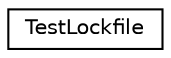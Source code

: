 digraph G
{
  edge [fontname="Helvetica",fontsize="10",labelfontname="Helvetica",labelfontsize="10"];
  node [fontname="Helvetica",fontsize="10",shape=record];
  rankdir="LR";
  Node1 [label="TestLockfile",height=0.2,width=0.4,color="black", fillcolor="white", style="filled",URL="$structTestLockfile.html"];
}
